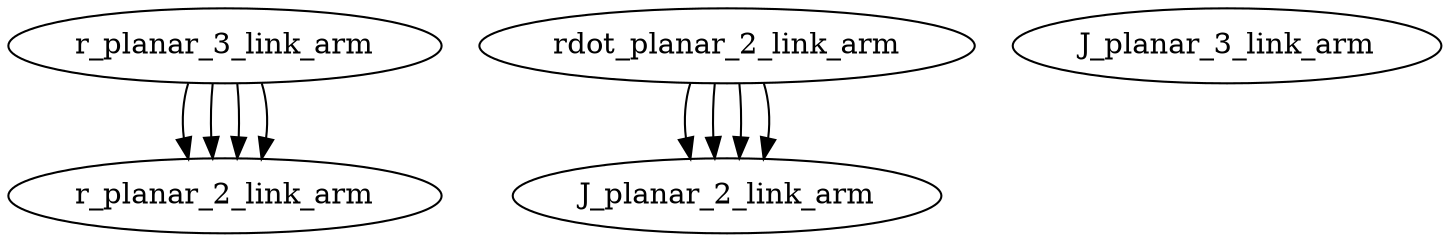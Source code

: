 /* Created by mdot for Matlab */
digraph m2html {
  r_planar_3_link_arm -> r_planar_2_link_arm;
  r_planar_3_link_arm -> r_planar_2_link_arm;
  r_planar_3_link_arm -> r_planar_2_link_arm;
  r_planar_3_link_arm -> r_planar_2_link_arm;
  rdot_planar_2_link_arm -> J_planar_2_link_arm;
  rdot_planar_2_link_arm -> J_planar_2_link_arm;
  rdot_planar_2_link_arm -> J_planar_2_link_arm;
  rdot_planar_2_link_arm -> J_planar_2_link_arm;

  J_planar_2_link_arm [URL="J_planar_2_link_arm.html"];
  J_planar_2_link_arm [URL="J_planar_2_link_arm.html"];
  J_planar_3_link_arm [URL="J_planar_3_link_arm.html"];
  J_planar_3_link_arm [URL="J_planar_3_link_arm.html"];
  r_planar_2_link_arm [URL="r_planar_2_link_arm.html"];
  r_planar_2_link_arm [URL="r_planar_2_link_arm.html"];
  r_planar_3_link_arm [URL="r_planar_3_link_arm.html"];
  r_planar_3_link_arm [URL="r_planar_3_link_arm.html"];
  rdot_planar_2_link_arm [URL="rdot_planar_2_link_arm.html"];
  rdot_planar_2_link_arm [URL="rdot_planar_2_link_arm.html"];
}